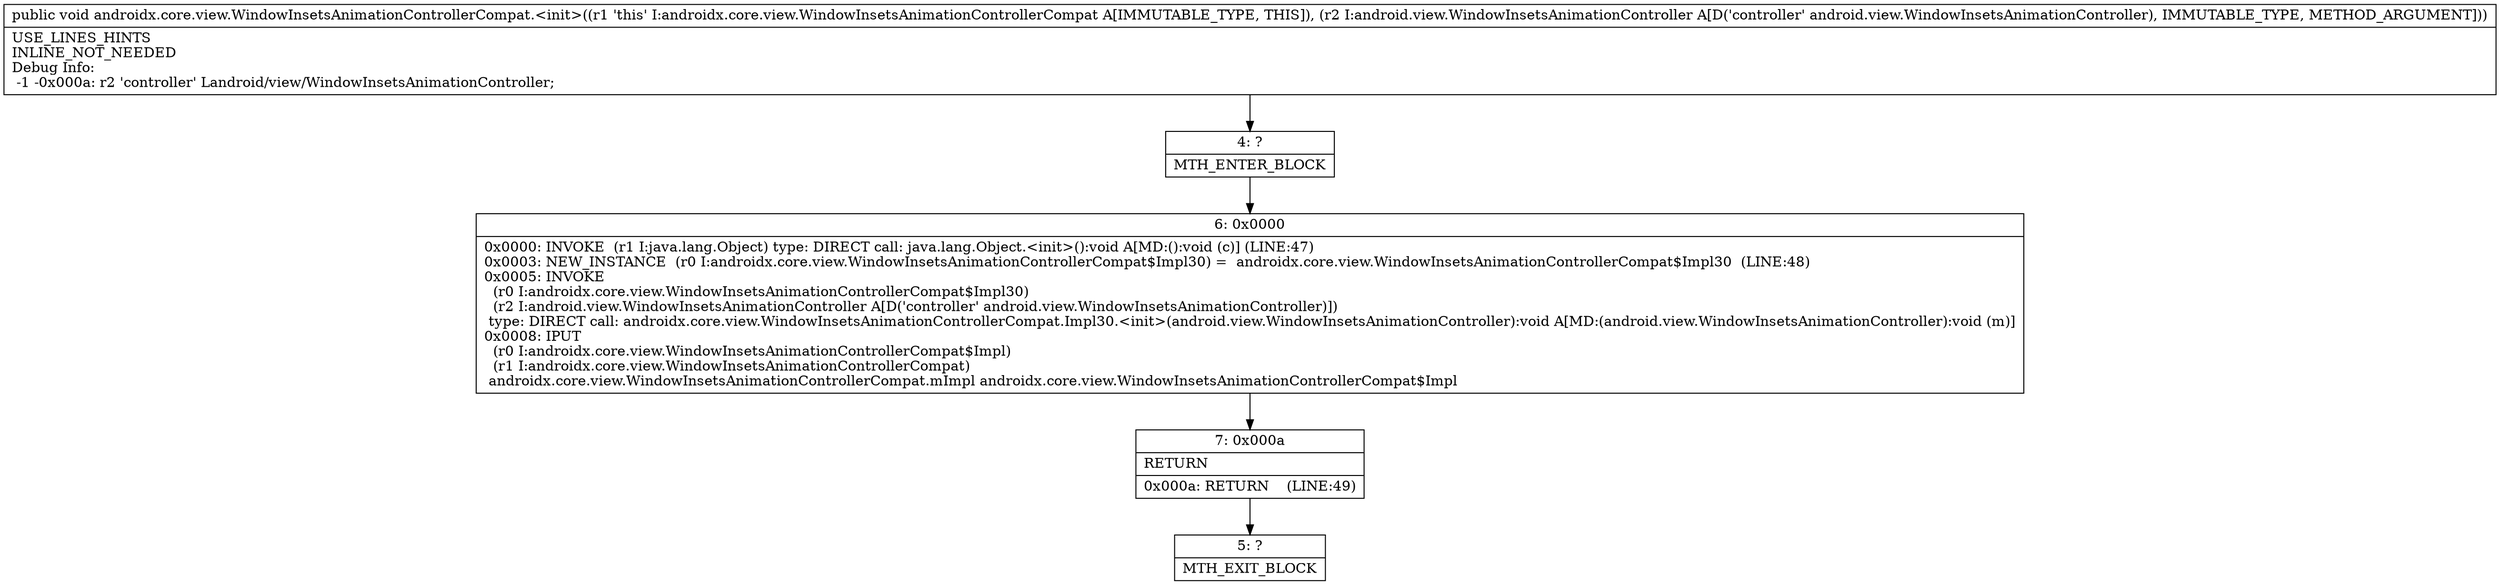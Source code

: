 digraph "CFG forandroidx.core.view.WindowInsetsAnimationControllerCompat.\<init\>(Landroid\/view\/WindowInsetsAnimationController;)V" {
Node_4 [shape=record,label="{4\:\ ?|MTH_ENTER_BLOCK\l}"];
Node_6 [shape=record,label="{6\:\ 0x0000|0x0000: INVOKE  (r1 I:java.lang.Object) type: DIRECT call: java.lang.Object.\<init\>():void A[MD:():void (c)] (LINE:47)\l0x0003: NEW_INSTANCE  (r0 I:androidx.core.view.WindowInsetsAnimationControllerCompat$Impl30) =  androidx.core.view.WindowInsetsAnimationControllerCompat$Impl30  (LINE:48)\l0x0005: INVOKE  \l  (r0 I:androidx.core.view.WindowInsetsAnimationControllerCompat$Impl30)\l  (r2 I:android.view.WindowInsetsAnimationController A[D('controller' android.view.WindowInsetsAnimationController)])\l type: DIRECT call: androidx.core.view.WindowInsetsAnimationControllerCompat.Impl30.\<init\>(android.view.WindowInsetsAnimationController):void A[MD:(android.view.WindowInsetsAnimationController):void (m)]\l0x0008: IPUT  \l  (r0 I:androidx.core.view.WindowInsetsAnimationControllerCompat$Impl)\l  (r1 I:androidx.core.view.WindowInsetsAnimationControllerCompat)\l androidx.core.view.WindowInsetsAnimationControllerCompat.mImpl androidx.core.view.WindowInsetsAnimationControllerCompat$Impl \l}"];
Node_7 [shape=record,label="{7\:\ 0x000a|RETURN\l|0x000a: RETURN    (LINE:49)\l}"];
Node_5 [shape=record,label="{5\:\ ?|MTH_EXIT_BLOCK\l}"];
MethodNode[shape=record,label="{public void androidx.core.view.WindowInsetsAnimationControllerCompat.\<init\>((r1 'this' I:androidx.core.view.WindowInsetsAnimationControllerCompat A[IMMUTABLE_TYPE, THIS]), (r2 I:android.view.WindowInsetsAnimationController A[D('controller' android.view.WindowInsetsAnimationController), IMMUTABLE_TYPE, METHOD_ARGUMENT]))  | USE_LINES_HINTS\lINLINE_NOT_NEEDED\lDebug Info:\l  \-1 \-0x000a: r2 'controller' Landroid\/view\/WindowInsetsAnimationController;\l}"];
MethodNode -> Node_4;Node_4 -> Node_6;
Node_6 -> Node_7;
Node_7 -> Node_5;
}

